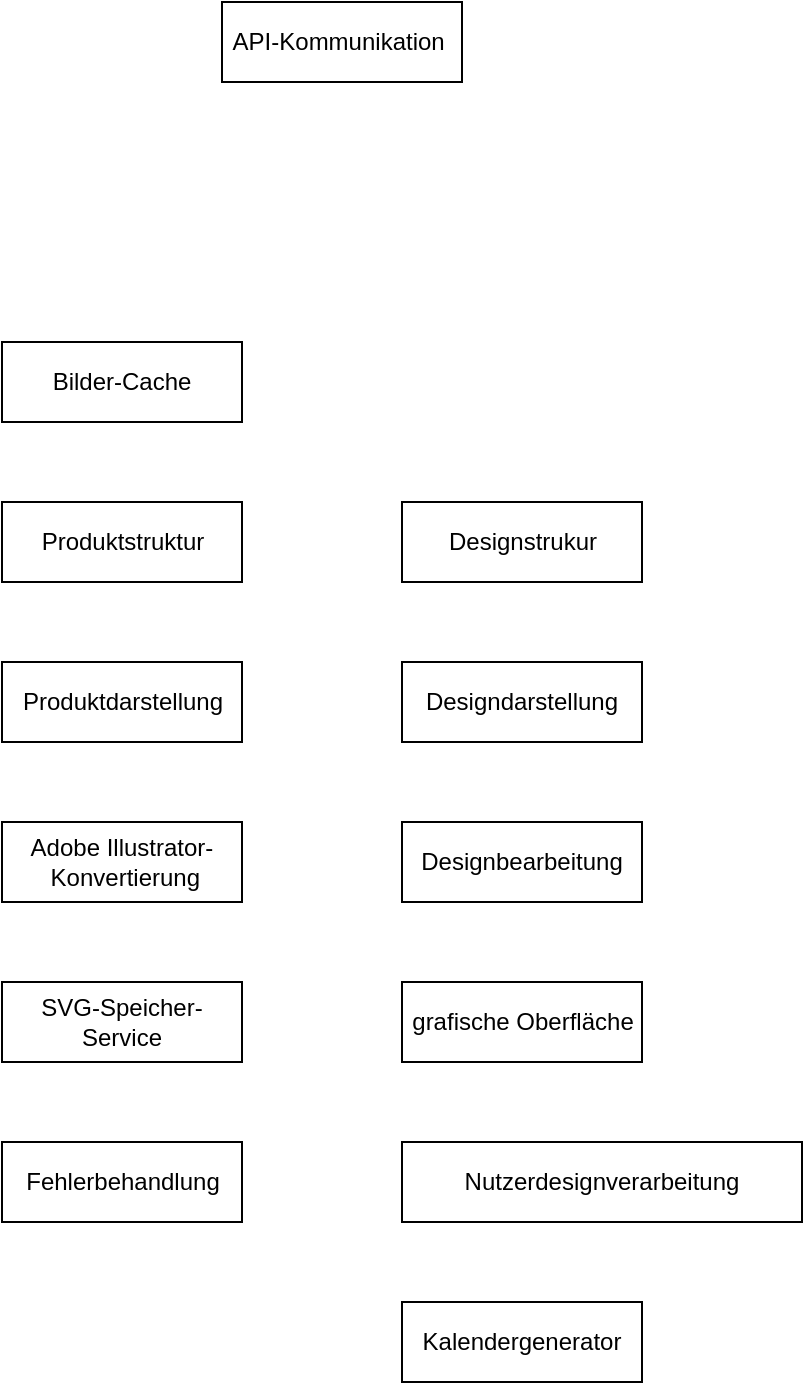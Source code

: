 <mxfile version="14.4.2" type="github">
  <diagram id="tkPnimrYDGrVxqu_xDMx" name="Page-1">
    <mxGraphModel dx="2066" dy="1160" grid="1" gridSize="10" guides="1" tooltips="1" connect="1" arrows="1" fold="1" page="1" pageScale="1" pageWidth="827" pageHeight="1169" math="0" shadow="0">
      <root>
        <mxCell id="0" />
        <mxCell id="1" parent="0" />
        <mxCell id="QfUSe7zzY1h963QB0o7S-1" value="Produktdarstellung" style="html=1;" vertex="1" parent="1">
          <mxGeometry x="200" y="600" width="120" height="40" as="geometry" />
        </mxCell>
        <mxCell id="QfUSe7zzY1h963QB0o7S-2" value="Designdarstellung" style="rounded=0;whiteSpace=wrap;html=1;" vertex="1" parent="1">
          <mxGeometry x="400" y="600" width="120" height="40" as="geometry" />
        </mxCell>
        <mxCell id="QfUSe7zzY1h963QB0o7S-4" value="Designstrukur" style="html=1;" vertex="1" parent="1">
          <mxGeometry x="400" y="520" width="120" height="40" as="geometry" />
        </mxCell>
        <mxCell id="QfUSe7zzY1h963QB0o7S-5" value="Produktstruktur" style="html=1;" vertex="1" parent="1">
          <mxGeometry x="200" y="520" width="120" height="40" as="geometry" />
        </mxCell>
        <mxCell id="QfUSe7zzY1h963QB0o7S-6" value="API-Kommunikation&amp;nbsp;" style="rounded=0;whiteSpace=wrap;html=1;" vertex="1" parent="1">
          <mxGeometry x="310" y="270" width="120" height="40" as="geometry" />
        </mxCell>
        <mxCell id="QfUSe7zzY1h963QB0o7S-7" value="Designbearbeitung" style="rounded=0;whiteSpace=wrap;html=1;" vertex="1" parent="1">
          <mxGeometry x="400" y="680" width="120" height="40" as="geometry" />
        </mxCell>
        <mxCell id="QfUSe7zzY1h963QB0o7S-8" value="Adobe Illustrator- &amp;nbsp;Konvertierung" style="rounded=0;whiteSpace=wrap;html=1;" vertex="1" parent="1">
          <mxGeometry x="200" y="680" width="120" height="40" as="geometry" />
        </mxCell>
        <mxCell id="QfUSe7zzY1h963QB0o7S-9" value="SVG-Speicher-Service" style="rounded=0;whiteSpace=wrap;html=1;" vertex="1" parent="1">
          <mxGeometry x="200" y="760" width="120" height="40" as="geometry" />
        </mxCell>
        <mxCell id="QfUSe7zzY1h963QB0o7S-10" value="grafische Oberfläche" style="html=1;" vertex="1" parent="1">
          <mxGeometry x="400" y="760" width="120" height="40" as="geometry" />
        </mxCell>
        <mxCell id="QfUSe7zzY1h963QB0o7S-11" value="Nutzerdesignverarbeitung" style="rounded=0;whiteSpace=wrap;html=1;" vertex="1" parent="1">
          <mxGeometry x="400" y="840" width="200" height="40" as="geometry" />
        </mxCell>
        <mxCell id="QfUSe7zzY1h963QB0o7S-12" value="Kalendergenerator" style="rounded=0;whiteSpace=wrap;html=1;" vertex="1" parent="1">
          <mxGeometry x="400" y="920" width="120" height="40" as="geometry" />
        </mxCell>
        <mxCell id="QfUSe7zzY1h963QB0o7S-13" value="Fehlerbehandlung" style="html=1;" vertex="1" parent="1">
          <mxGeometry x="200" y="840" width="120" height="40" as="geometry" />
        </mxCell>
        <mxCell id="QfUSe7zzY1h963QB0o7S-14" value="Bilder-Cache" style="rounded=0;whiteSpace=wrap;html=1;" vertex="1" parent="1">
          <mxGeometry x="200" y="440" width="120" height="40" as="geometry" />
        </mxCell>
      </root>
    </mxGraphModel>
  </diagram>
</mxfile>
